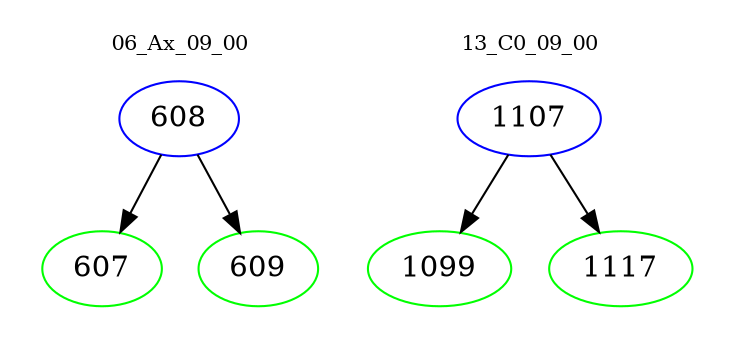 digraph{
subgraph cluster_0 {
color = white
label = "06_Ax_09_00";
fontsize=10;
T0_608 [label="608", color="blue"]
T0_608 -> T0_607 [color="black"]
T0_607 [label="607", color="green"]
T0_608 -> T0_609 [color="black"]
T0_609 [label="609", color="green"]
}
subgraph cluster_1 {
color = white
label = "13_C0_09_00";
fontsize=10;
T1_1107 [label="1107", color="blue"]
T1_1107 -> T1_1099 [color="black"]
T1_1099 [label="1099", color="green"]
T1_1107 -> T1_1117 [color="black"]
T1_1117 [label="1117", color="green"]
}
}
